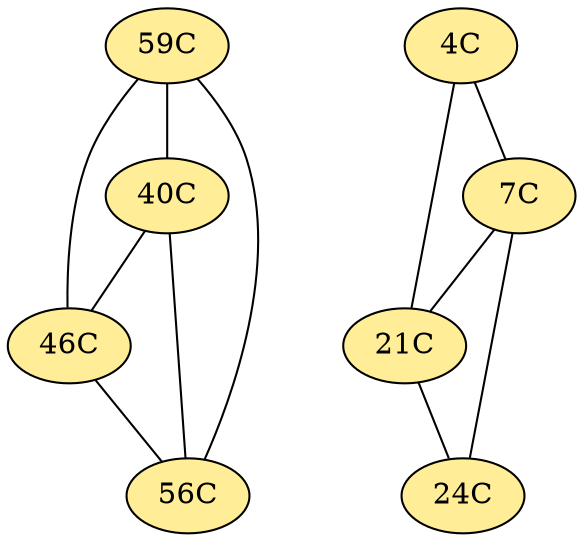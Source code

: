 // The Round Table
graph {
	"59C" [fillcolor="#FFED97" style=radial]
	"40C" [fillcolor="#FFED97" style=radial]
	"59C" -- "40C" [penwidth=1]
	"59C" [fillcolor="#FFED97" style=radial]
	"46C" [fillcolor="#FFED97" style=radial]
	"59C" -- "46C" [penwidth=1]
	"59C" [fillcolor="#FFED97" style=radial]
	"56C" [fillcolor="#FFED97" style=radial]
	"59C" -- "56C" [penwidth=1]
	"40C" [fillcolor="#FFED97" style=radial]
	"46C" [fillcolor="#FFED97" style=radial]
	"40C" -- "46C" [penwidth=1]
	"40C" [fillcolor="#FFED97" style=radial]
	"56C" [fillcolor="#FFED97" style=radial]
	"40C" -- "56C" [penwidth=1]
	"46C" [fillcolor="#FFED97" style=radial]
	"56C" [fillcolor="#FFED97" style=radial]
	"46C" -- "56C" [penwidth=1]
	"4C" [fillcolor="#FFED97" style=radial]
	"7C" [fillcolor="#FFED97" style=radial]
	"4C" -- "7C" [penwidth=1]
	"4C" [fillcolor="#FFED97" style=radial]
	"21C" [fillcolor="#FFED97" style=radial]
	"4C" -- "21C" [penwidth=1]
	"7C" [fillcolor="#FFED97" style=radial]
	"24C" [fillcolor="#FFED97" style=radial]
	"7C" -- "24C" [penwidth=1]
	"7C" [fillcolor="#FFED97" style=radial]
	"21C" [fillcolor="#FFED97" style=radial]
	"7C" -- "21C" [penwidth=1]
	"21C" [fillcolor="#FFED97" style=radial]
	"24C" [fillcolor="#FFED97" style=radial]
	"21C" -- "24C" [penwidth=1]
}
